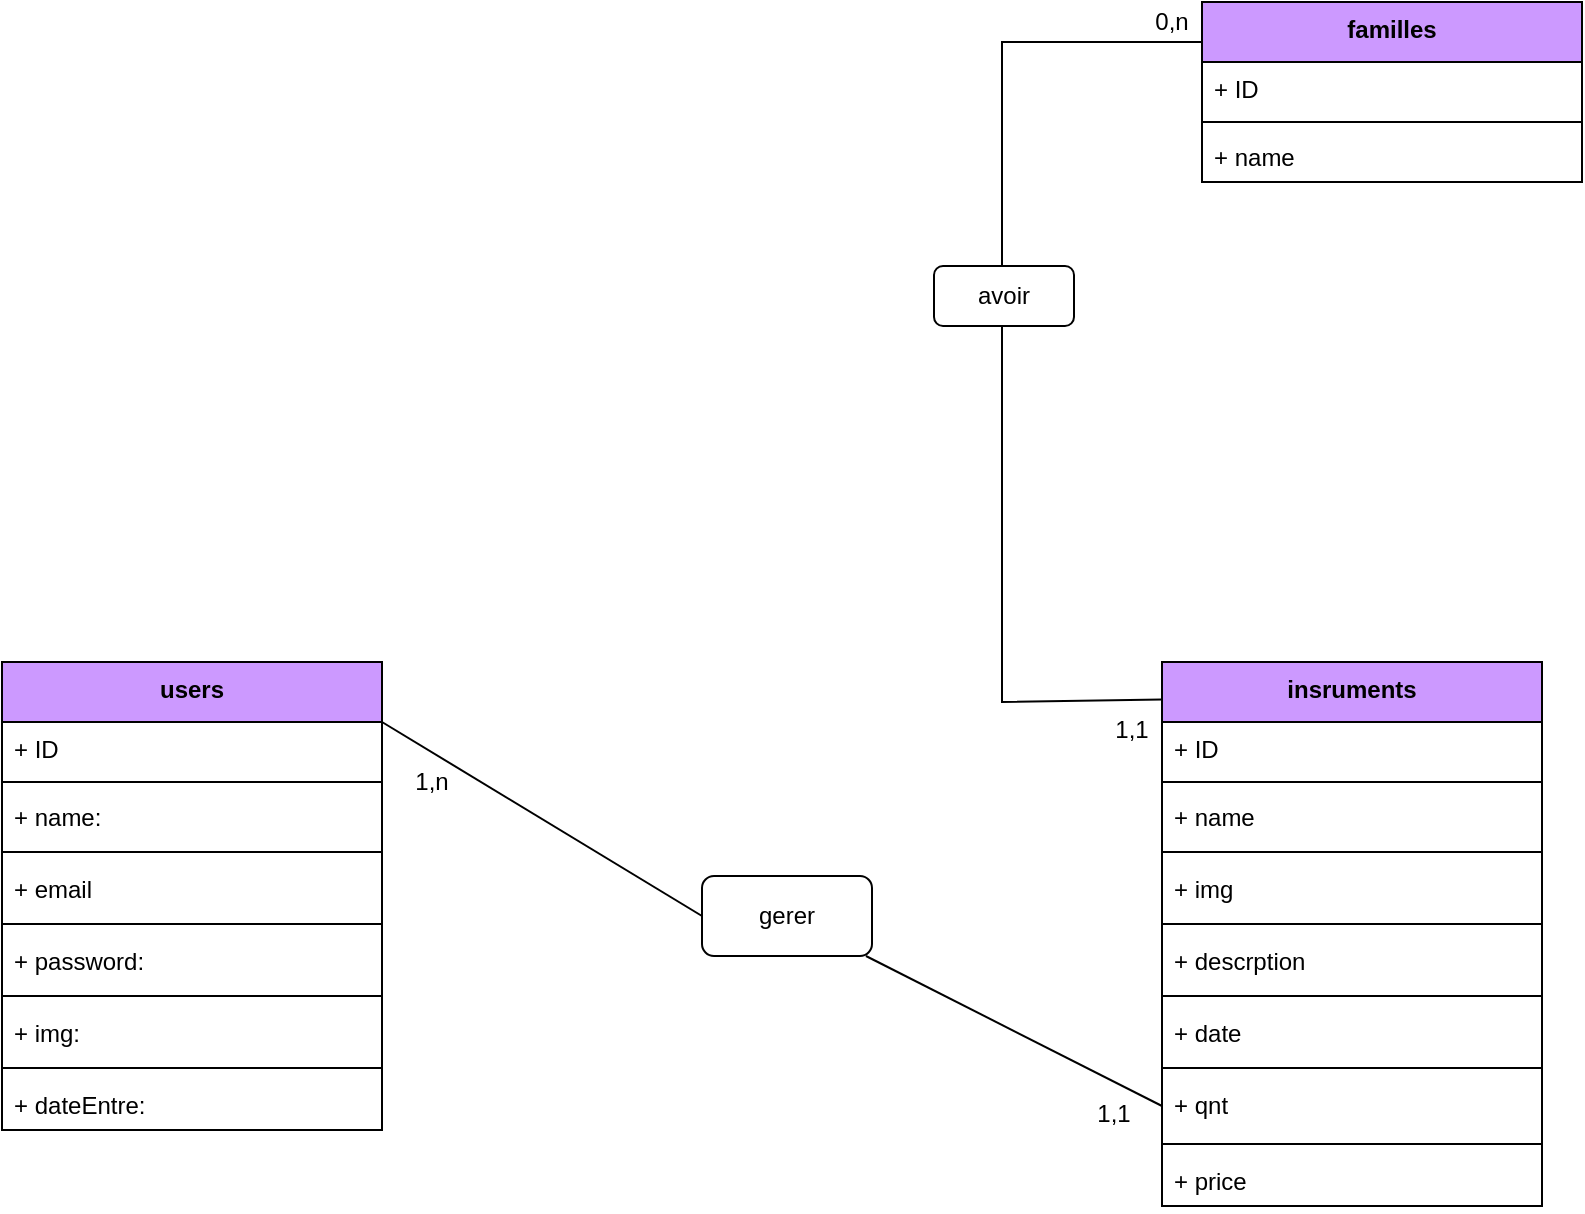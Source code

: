 <mxfile version="20.6.0" type="device"><diagram id="CBmnfIhvY_iRAH-6OKwT" name="Page-1"><mxGraphModel dx="1078" dy="609" grid="1" gridSize="10" guides="1" tooltips="1" connect="1" arrows="1" fold="1" page="1" pageScale="1" pageWidth="850" pageHeight="1100" math="0" shadow="0"><root><mxCell id="0"/><mxCell id="1" parent="0"/><mxCell id="MMO2BdfiQtFmOgch1-0b-26" value="users" style="swimlane;fontStyle=1;align=center;verticalAlign=top;childLayout=stackLayout;horizontal=1;startSize=30;horizontalStack=0;resizeParent=1;resizeParentMax=0;resizeLast=0;collapsible=1;marginBottom=0;fillColor=#CC99FF;fillStyle=auto;gradientColor=none;swimlaneFillColor=none;" parent="1" vertex="1"><mxGeometry x="30" y="430" width="190" height="234" as="geometry"><mxRectangle x="345" y="350" width="70" height="30" as="alternateBounds"/></mxGeometry></mxCell><mxCell id="MMO2BdfiQtFmOgch1-0b-27" value="+ ID&#10;" style="text;strokeColor=none;fillColor=none;align=left;verticalAlign=top;spacingLeft=4;spacingRight=4;overflow=hidden;rotatable=0;points=[[0,0.5],[1,0.5]];portConstraint=eastwest;" parent="MMO2BdfiQtFmOgch1-0b-26" vertex="1"><mxGeometry y="30" width="190" height="26" as="geometry"/></mxCell><mxCell id="MMO2BdfiQtFmOgch1-0b-28" value="" style="line;strokeWidth=1;fillColor=none;align=left;verticalAlign=middle;spacingTop=-1;spacingLeft=3;spacingRight=3;rotatable=0;labelPosition=right;points=[];portConstraint=eastwest;strokeColor=inherit;" parent="MMO2BdfiQtFmOgch1-0b-26" vertex="1"><mxGeometry y="56" width="190" height="8" as="geometry"/></mxCell><mxCell id="MMO2BdfiQtFmOgch1-0b-29" value="+ name:&#10;" style="text;strokeColor=none;fillColor=none;align=left;verticalAlign=top;spacingLeft=4;spacingRight=4;overflow=hidden;rotatable=0;points=[[0,0.5],[1,0.5]];portConstraint=eastwest;" parent="MMO2BdfiQtFmOgch1-0b-26" vertex="1"><mxGeometry y="64" width="190" height="26" as="geometry"/></mxCell><mxCell id="MMO2BdfiQtFmOgch1-0b-34" value="" style="line;strokeWidth=1;fillColor=none;align=left;verticalAlign=middle;spacingTop=-1;spacingLeft=3;spacingRight=3;rotatable=0;labelPosition=right;points=[];portConstraint=eastwest;strokeColor=inherit;" parent="MMO2BdfiQtFmOgch1-0b-26" vertex="1"><mxGeometry y="90" width="190" height="10" as="geometry"/></mxCell><mxCell id="MMO2BdfiQtFmOgch1-0b-80" value="+ email" style="text;strokeColor=none;fillColor=none;align=left;verticalAlign=top;spacingLeft=4;spacingRight=4;overflow=hidden;rotatable=0;points=[[0,0.5],[1,0.5]];portConstraint=eastwest;" parent="MMO2BdfiQtFmOgch1-0b-26" vertex="1"><mxGeometry y="100" width="190" height="26" as="geometry"/></mxCell><mxCell id="MMO2BdfiQtFmOgch1-0b-82" value="" style="line;strokeWidth=1;fillColor=none;align=left;verticalAlign=middle;spacingTop=-1;spacingLeft=3;spacingRight=3;rotatable=0;labelPosition=right;points=[];portConstraint=eastwest;strokeColor=inherit;" parent="MMO2BdfiQtFmOgch1-0b-26" vertex="1"><mxGeometry y="126" width="190" height="10" as="geometry"/></mxCell><mxCell id="MMO2BdfiQtFmOgch1-0b-81" value="+ password:&#10;" style="text;strokeColor=none;fillColor=none;align=left;verticalAlign=top;spacingLeft=4;spacingRight=4;overflow=hidden;rotatable=0;points=[[0,0.5],[1,0.5]];portConstraint=eastwest;" parent="MMO2BdfiQtFmOgch1-0b-26" vertex="1"><mxGeometry y="136" width="190" height="26" as="geometry"/></mxCell><mxCell id="Ew7puBX8yU8821Y8Sxzt-8" value="" style="line;strokeWidth=1;fillColor=none;align=left;verticalAlign=middle;spacingTop=-1;spacingLeft=3;spacingRight=3;rotatable=0;labelPosition=right;points=[];portConstraint=eastwest;strokeColor=inherit;" parent="MMO2BdfiQtFmOgch1-0b-26" vertex="1"><mxGeometry y="162" width="190" height="10" as="geometry"/></mxCell><mxCell id="Ew7puBX8yU8821Y8Sxzt-7" value="+ img:" style="text;strokeColor=none;fillColor=none;align=left;verticalAlign=top;spacingLeft=4;spacingRight=4;overflow=hidden;rotatable=0;points=[[0,0.5],[1,0.5]];portConstraint=eastwest;" parent="MMO2BdfiQtFmOgch1-0b-26" vertex="1"><mxGeometry y="172" width="190" height="26" as="geometry"/></mxCell><mxCell id="MMO2BdfiQtFmOgch1-0b-136" value="" style="line;strokeWidth=1;fillColor=none;align=left;verticalAlign=middle;spacingTop=-1;spacingLeft=3;spacingRight=3;rotatable=0;labelPosition=right;points=[];portConstraint=eastwest;strokeColor=inherit;" parent="MMO2BdfiQtFmOgch1-0b-26" vertex="1"><mxGeometry y="198" width="190" height="10" as="geometry"/></mxCell><mxCell id="MMO2BdfiQtFmOgch1-0b-135" value="+ dateEntre:" style="text;strokeColor=none;fillColor=none;align=left;verticalAlign=top;spacingLeft=4;spacingRight=4;overflow=hidden;rotatable=0;points=[[0,0.5],[1,0.5]];portConstraint=eastwest;" parent="MMO2BdfiQtFmOgch1-0b-26" vertex="1"><mxGeometry y="208" width="190" height="26" as="geometry"/></mxCell><mxCell id="MMO2BdfiQtFmOgch1-0b-83" value="insruments" style="swimlane;fontStyle=1;align=center;verticalAlign=top;childLayout=stackLayout;horizontal=1;startSize=30;horizontalStack=0;resizeParent=1;resizeParentMax=0;resizeLast=0;collapsible=1;marginBottom=0;fillColor=#CC99FF;fillStyle=auto;gradientColor=none;swimlaneFillColor=none;" parent="1" vertex="1"><mxGeometry x="610" y="430" width="190" height="272" as="geometry"><mxRectangle x="345" y="350" width="70" height="30" as="alternateBounds"/></mxGeometry></mxCell><mxCell id="MMO2BdfiQtFmOgch1-0b-84" value="+ ID" style="text;strokeColor=none;fillColor=none;align=left;verticalAlign=top;spacingLeft=4;spacingRight=4;overflow=hidden;rotatable=0;points=[[0,0.5],[1,0.5]];portConstraint=eastwest;" parent="MMO2BdfiQtFmOgch1-0b-83" vertex="1"><mxGeometry y="30" width="190" height="26" as="geometry"/></mxCell><mxCell id="MMO2BdfiQtFmOgch1-0b-85" value="" style="line;strokeWidth=1;fillColor=none;align=left;verticalAlign=middle;spacingTop=-1;spacingLeft=3;spacingRight=3;rotatable=0;labelPosition=right;points=[];portConstraint=eastwest;strokeColor=inherit;" parent="MMO2BdfiQtFmOgch1-0b-83" vertex="1"><mxGeometry y="56" width="190" height="8" as="geometry"/></mxCell><mxCell id="MMO2BdfiQtFmOgch1-0b-86" value="+ name&#10;" style="text;strokeColor=none;fillColor=none;align=left;verticalAlign=top;spacingLeft=4;spacingRight=4;overflow=hidden;rotatable=0;points=[[0,0.5],[1,0.5]];portConstraint=eastwest;" parent="MMO2BdfiQtFmOgch1-0b-83" vertex="1"><mxGeometry y="64" width="190" height="26" as="geometry"/></mxCell><mxCell id="MMO2BdfiQtFmOgch1-0b-87" value="" style="line;strokeWidth=1;fillColor=none;align=left;verticalAlign=middle;spacingTop=-1;spacingLeft=3;spacingRight=3;rotatable=0;labelPosition=right;points=[];portConstraint=eastwest;strokeColor=inherit;" parent="MMO2BdfiQtFmOgch1-0b-83" vertex="1"><mxGeometry y="90" width="190" height="10" as="geometry"/></mxCell><mxCell id="MMO2BdfiQtFmOgch1-0b-88" value="+ img&#10;" style="text;strokeColor=none;fillColor=none;align=left;verticalAlign=top;spacingLeft=4;spacingRight=4;overflow=hidden;rotatable=0;points=[[0,0.5],[1,0.5]];portConstraint=eastwest;" parent="MMO2BdfiQtFmOgch1-0b-83" vertex="1"><mxGeometry y="100" width="190" height="26" as="geometry"/></mxCell><mxCell id="MMO2BdfiQtFmOgch1-0b-89" value="" style="line;strokeWidth=1;fillColor=none;align=left;verticalAlign=middle;spacingTop=-1;spacingLeft=3;spacingRight=3;rotatable=0;labelPosition=right;points=[];portConstraint=eastwest;strokeColor=inherit;" parent="MMO2BdfiQtFmOgch1-0b-83" vertex="1"><mxGeometry y="126" width="190" height="10" as="geometry"/></mxCell><mxCell id="Ew7puBX8yU8821Y8Sxzt-2" value="+ descrption" style="text;strokeColor=none;fillColor=none;align=left;verticalAlign=top;spacingLeft=4;spacingRight=4;overflow=hidden;rotatable=0;points=[[0,0.5],[1,0.5]];portConstraint=eastwest;" parent="MMO2BdfiQtFmOgch1-0b-83" vertex="1"><mxGeometry y="136" width="190" height="26" as="geometry"/></mxCell><mxCell id="Ew7puBX8yU8821Y8Sxzt-1" value="" style="line;strokeWidth=1;fillColor=none;align=left;verticalAlign=middle;spacingTop=-1;spacingLeft=3;spacingRight=3;rotatable=0;labelPosition=right;points=[];portConstraint=eastwest;strokeColor=inherit;" parent="MMO2BdfiQtFmOgch1-0b-83" vertex="1"><mxGeometry y="162" width="190" height="10" as="geometry"/></mxCell><mxCell id="MMO2BdfiQtFmOgch1-0b-90" value="+ date&#10;" style="text;strokeColor=none;fillColor=none;align=left;verticalAlign=top;spacingLeft=4;spacingRight=4;overflow=hidden;rotatable=0;points=[[0,0.5],[1,0.5]];portConstraint=eastwest;" parent="MMO2BdfiQtFmOgch1-0b-83" vertex="1"><mxGeometry y="172" width="190" height="26" as="geometry"/></mxCell><mxCell id="MMO2BdfiQtFmOgch1-0b-93" value="" style="line;strokeWidth=1;fillColor=none;align=left;verticalAlign=middle;spacingTop=-1;spacingLeft=3;spacingRight=3;rotatable=0;labelPosition=right;points=[];portConstraint=eastwest;strokeColor=inherit;" parent="MMO2BdfiQtFmOgch1-0b-83" vertex="1"><mxGeometry y="198" width="190" height="10" as="geometry"/></mxCell><mxCell id="MMO2BdfiQtFmOgch1-0b-92" value="+ qnt" style="text;strokeColor=none;fillColor=none;align=left;verticalAlign=top;spacingLeft=4;spacingRight=4;overflow=hidden;rotatable=0;points=[[0,0.5],[1,0.5]];portConstraint=eastwest;" parent="MMO2BdfiQtFmOgch1-0b-83" vertex="1"><mxGeometry y="208" width="190" height="28" as="geometry"/></mxCell><mxCell id="Ew7puBX8yU8821Y8Sxzt-4" value="" style="line;strokeWidth=1;fillColor=none;align=left;verticalAlign=middle;spacingTop=-1;spacingLeft=3;spacingRight=3;rotatable=0;labelPosition=right;points=[];portConstraint=eastwest;strokeColor=inherit;" parent="MMO2BdfiQtFmOgch1-0b-83" vertex="1"><mxGeometry y="236" width="190" height="10" as="geometry"/></mxCell><mxCell id="Ew7puBX8yU8821Y8Sxzt-3" value="+ price" style="text;strokeColor=none;fillColor=none;align=left;verticalAlign=top;spacingLeft=4;spacingRight=4;overflow=hidden;rotatable=0;points=[[0,0.5],[1,0.5]];portConstraint=eastwest;" parent="MMO2BdfiQtFmOgch1-0b-83" vertex="1"><mxGeometry y="246" width="190" height="26" as="geometry"/></mxCell><mxCell id="MMO2BdfiQtFmOgch1-0b-96" value="familles" style="swimlane;fontStyle=1;align=center;verticalAlign=top;childLayout=stackLayout;horizontal=1;startSize=30;horizontalStack=0;resizeParent=1;resizeParentMax=0;resizeLast=0;collapsible=1;marginBottom=0;fillColor=#CC99FF;fillStyle=auto;gradientColor=none;swimlaneFillColor=none;" parent="1" vertex="1"><mxGeometry x="630" y="100" width="190" height="90" as="geometry"><mxRectangle x="345" y="350" width="70" height="30" as="alternateBounds"/></mxGeometry></mxCell><mxCell id="MMO2BdfiQtFmOgch1-0b-97" value="+ ID" style="text;strokeColor=none;fillColor=none;align=left;verticalAlign=top;spacingLeft=4;spacingRight=4;overflow=hidden;rotatable=0;points=[[0,0.5],[1,0.5]];portConstraint=eastwest;" parent="MMO2BdfiQtFmOgch1-0b-96" vertex="1"><mxGeometry y="30" width="190" height="26" as="geometry"/></mxCell><mxCell id="MMO2BdfiQtFmOgch1-0b-98" value="" style="line;strokeWidth=1;fillColor=none;align=left;verticalAlign=middle;spacingTop=-1;spacingLeft=3;spacingRight=3;rotatable=0;labelPosition=right;points=[];portConstraint=eastwest;strokeColor=inherit;" parent="MMO2BdfiQtFmOgch1-0b-96" vertex="1"><mxGeometry y="56" width="190" height="8" as="geometry"/></mxCell><mxCell id="MMO2BdfiQtFmOgch1-0b-99" value="+ name" style="text;strokeColor=none;fillColor=none;align=left;verticalAlign=top;spacingLeft=4;spacingRight=4;overflow=hidden;rotatable=0;points=[[0,0.5],[1,0.5]];portConstraint=eastwest;" parent="MMO2BdfiQtFmOgch1-0b-96" vertex="1"><mxGeometry y="64" width="190" height="26" as="geometry"/></mxCell><mxCell id="MMO2BdfiQtFmOgch1-0b-122" value="" style="endArrow=none;html=1;rounded=0;exitX=0;exitY=0.069;exitDx=0;exitDy=0;exitPerimeter=0;" parent="1" source="MMO2BdfiQtFmOgch1-0b-83" edge="1"><mxGeometry width="50" height="50" relative="1" as="geometry"><mxPoint x="530" y="450" as="sourcePoint"/><mxPoint x="630" y="120" as="targetPoint"/><Array as="points"><mxPoint x="530" y="450"/><mxPoint x="530" y="120"/></Array></mxGeometry></mxCell><mxCell id="MMO2BdfiQtFmOgch1-0b-125" value="" style="rounded=1;whiteSpace=wrap;html=1;fillStyle=auto;fillColor=#FFFFFF;gradientColor=none;" parent="1" vertex="1"><mxGeometry x="496" y="232" width="70" height="30" as="geometry"/></mxCell><mxCell id="MMO2BdfiQtFmOgch1-0b-126" value="avoir" style="text;html=1;strokeColor=none;fillColor=none;align=center;verticalAlign=middle;whiteSpace=wrap;rounded=0;fillStyle=auto;" parent="1" vertex="1"><mxGeometry x="501" y="232" width="60" height="30" as="geometry"/></mxCell><mxCell id="MMO2BdfiQtFmOgch1-0b-144" value="" style="endArrow=none;html=1;rounded=0;entryX=0;entryY=0.5;entryDx=0;entryDy=0;startArrow=none;" parent="1" source="MMO2BdfiQtFmOgch1-0b-161" target="MMO2BdfiQtFmOgch1-0b-92" edge="1"><mxGeometry width="50" height="50" relative="1" as="geometry"><mxPoint x="220" y="460.0" as="sourcePoint"/><mxPoint x="360" y="492.9" as="targetPoint"/></mxGeometry></mxCell><mxCell id="MMO2BdfiQtFmOgch1-0b-159" value="1,n" style="text;html=1;strokeColor=none;fillColor=none;align=center;verticalAlign=middle;whiteSpace=wrap;rounded=0;fillStyle=auto;" parent="1" vertex="1"><mxGeometry x="230" y="480" width="30" height="20" as="geometry"/></mxCell><mxCell id="MMO2BdfiQtFmOgch1-0b-160" value="1,1" style="text;html=1;strokeColor=none;fillColor=none;align=center;verticalAlign=middle;whiteSpace=wrap;rounded=0;fillStyle=auto;" parent="1" vertex="1"><mxGeometry x="566" y="647" width="40" height="17" as="geometry"/></mxCell><mxCell id="dNDn5FM2X7IHZB-uX-al-1" value="0,n" style="text;html=1;strokeColor=none;fillColor=none;align=center;verticalAlign=middle;whiteSpace=wrap;rounded=0;fillStyle=auto;" parent="1" vertex="1"><mxGeometry x="600" y="100" width="30" height="20" as="geometry"/></mxCell><mxCell id="dNDn5FM2X7IHZB-uX-al-4" value="1,1" style="text;html=1;strokeColor=none;fillColor=none;align=center;verticalAlign=middle;whiteSpace=wrap;rounded=0;fillStyle=auto;" parent="1" vertex="1"><mxGeometry x="580" y="454" width="30" height="20" as="geometry"/></mxCell><mxCell id="MMO2BdfiQtFmOgch1-0b-161" value="gerer" style="rounded=1;whiteSpace=wrap;html=1;fillStyle=auto;fillColor=#FFFFFF;gradientColor=none;" parent="1" vertex="1"><mxGeometry x="380" y="537" width="85" height="40" as="geometry"/></mxCell><mxCell id="dNDn5FM2X7IHZB-uX-al-5" value="" style="endArrow=none;html=1;rounded=0;entryX=0;entryY=0.5;entryDx=0;entryDy=0;" parent="1" target="MMO2BdfiQtFmOgch1-0b-161" edge="1"><mxGeometry width="50" height="50" relative="1" as="geometry"><mxPoint x="220" y="460.0" as="sourcePoint"/><mxPoint x="610" y="652" as="targetPoint"/></mxGeometry></mxCell></root></mxGraphModel></diagram></mxfile>
